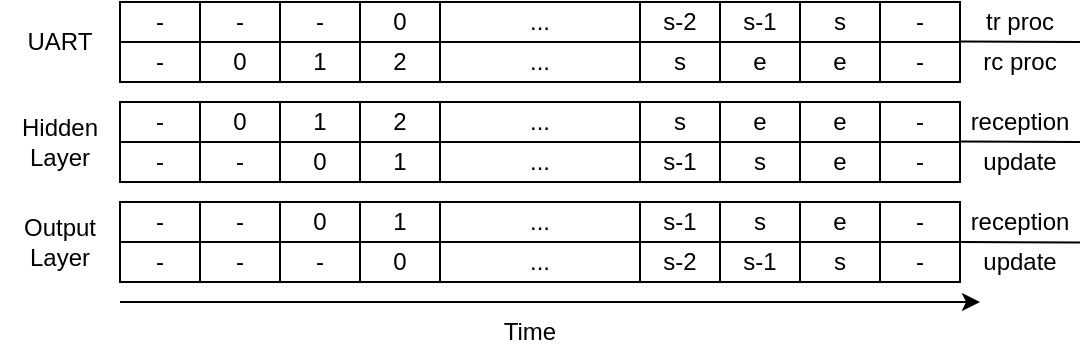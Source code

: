 <mxfile version="26.1.0">
  <diagram name="Page-1" id="TrI_DipWp6-i9dqlnvzM">
    <mxGraphModel dx="569" dy="363" grid="1" gridSize="5" guides="1" tooltips="1" connect="1" arrows="1" fold="1" page="1" pageScale="1" pageWidth="850" pageHeight="1100" math="0" shadow="0">
      <root>
        <mxCell id="0" />
        <mxCell id="1" parent="0" />
        <mxCell id="Nw7YSNeytYOUb8ANfP4x-36" value="-" style="rounded=0;whiteSpace=wrap;html=1;" parent="1" vertex="1">
          <mxGeometry x="165" y="135" width="40" height="20" as="geometry" />
        </mxCell>
        <mxCell id="JWQKBWrTBh_Prk2RsIt6-1" value="-" style="rounded=0;whiteSpace=wrap;html=1;" vertex="1" parent="1">
          <mxGeometry x="165" y="155" width="40" height="20" as="geometry" />
        </mxCell>
        <mxCell id="JWQKBWrTBh_Prk2RsIt6-2" value="UART" style="text;html=1;align=center;verticalAlign=middle;whiteSpace=wrap;rounded=0;" vertex="1" parent="1">
          <mxGeometry x="105" y="140" width="60" height="30" as="geometry" />
        </mxCell>
        <mxCell id="JWQKBWrTBh_Prk2RsIt6-5" value="-" style="rounded=0;whiteSpace=wrap;html=1;" vertex="1" parent="1">
          <mxGeometry x="165" y="185" width="40" height="20" as="geometry" />
        </mxCell>
        <mxCell id="JWQKBWrTBh_Prk2RsIt6-6" value="-" style="rounded=0;whiteSpace=wrap;html=1;" vertex="1" parent="1">
          <mxGeometry x="165" y="205" width="40" height="20" as="geometry" />
        </mxCell>
        <mxCell id="JWQKBWrTBh_Prk2RsIt6-7" value="Hidden Layer" style="text;html=1;align=center;verticalAlign=middle;whiteSpace=wrap;rounded=0;" vertex="1" parent="1">
          <mxGeometry x="105" y="190" width="60" height="30" as="geometry" />
        </mxCell>
        <mxCell id="JWQKBWrTBh_Prk2RsIt6-9" value="-" style="rounded=0;whiteSpace=wrap;html=1;" vertex="1" parent="1">
          <mxGeometry x="165" y="235" width="40" height="20" as="geometry" />
        </mxCell>
        <mxCell id="JWQKBWrTBh_Prk2RsIt6-10" value="-" style="rounded=0;whiteSpace=wrap;html=1;" vertex="1" parent="1">
          <mxGeometry x="165" y="255" width="40" height="20" as="geometry" />
        </mxCell>
        <mxCell id="JWQKBWrTBh_Prk2RsIt6-11" value="&lt;div&gt;Output&lt;/div&gt;&lt;div&gt;Layer&lt;/div&gt;" style="text;html=1;align=center;verticalAlign=middle;whiteSpace=wrap;rounded=0;" vertex="1" parent="1">
          <mxGeometry x="105" y="240" width="60" height="30" as="geometry" />
        </mxCell>
        <mxCell id="JWQKBWrTBh_Prk2RsIt6-12" value="-" style="rounded=0;whiteSpace=wrap;html=1;" vertex="1" parent="1">
          <mxGeometry x="205" y="135" width="40" height="20" as="geometry" />
        </mxCell>
        <mxCell id="JWQKBWrTBh_Prk2RsIt6-13" value="0" style="rounded=0;whiteSpace=wrap;html=1;" vertex="1" parent="1">
          <mxGeometry x="205" y="155" width="40" height="20" as="geometry" />
        </mxCell>
        <mxCell id="JWQKBWrTBh_Prk2RsIt6-14" value="0" style="rounded=0;whiteSpace=wrap;html=1;" vertex="1" parent="1">
          <mxGeometry x="205" y="185" width="40" height="20" as="geometry" />
        </mxCell>
        <mxCell id="JWQKBWrTBh_Prk2RsIt6-15" value="-" style="rounded=0;whiteSpace=wrap;html=1;" vertex="1" parent="1">
          <mxGeometry x="205" y="205" width="40" height="20" as="geometry" />
        </mxCell>
        <mxCell id="JWQKBWrTBh_Prk2RsIt6-16" value="-" style="rounded=0;whiteSpace=wrap;html=1;" vertex="1" parent="1">
          <mxGeometry x="205" y="235" width="40" height="20" as="geometry" />
        </mxCell>
        <mxCell id="JWQKBWrTBh_Prk2RsIt6-17" value="-" style="rounded=0;whiteSpace=wrap;html=1;" vertex="1" parent="1">
          <mxGeometry x="205" y="255" width="40" height="20" as="geometry" />
        </mxCell>
        <mxCell id="JWQKBWrTBh_Prk2RsIt6-18" value="-" style="rounded=0;whiteSpace=wrap;html=1;" vertex="1" parent="1">
          <mxGeometry x="245" y="135" width="40" height="20" as="geometry" />
        </mxCell>
        <mxCell id="JWQKBWrTBh_Prk2RsIt6-19" value="1" style="rounded=0;whiteSpace=wrap;html=1;" vertex="1" parent="1">
          <mxGeometry x="245" y="155" width="40" height="20" as="geometry" />
        </mxCell>
        <mxCell id="JWQKBWrTBh_Prk2RsIt6-20" value="1" style="rounded=0;whiteSpace=wrap;html=1;" vertex="1" parent="1">
          <mxGeometry x="245" y="185" width="40" height="20" as="geometry" />
        </mxCell>
        <mxCell id="JWQKBWrTBh_Prk2RsIt6-21" value="0" style="rounded=0;whiteSpace=wrap;html=1;" vertex="1" parent="1">
          <mxGeometry x="245" y="205" width="40" height="20" as="geometry" />
        </mxCell>
        <mxCell id="JWQKBWrTBh_Prk2RsIt6-22" value="0" style="rounded=0;whiteSpace=wrap;html=1;" vertex="1" parent="1">
          <mxGeometry x="245" y="235" width="40" height="20" as="geometry" />
        </mxCell>
        <mxCell id="JWQKBWrTBh_Prk2RsIt6-23" value="-" style="rounded=0;whiteSpace=wrap;html=1;" vertex="1" parent="1">
          <mxGeometry x="245" y="255" width="40" height="20" as="geometry" />
        </mxCell>
        <mxCell id="JWQKBWrTBh_Prk2RsIt6-24" value="0" style="rounded=0;whiteSpace=wrap;html=1;" vertex="1" parent="1">
          <mxGeometry x="285" y="135" width="40" height="20" as="geometry" />
        </mxCell>
        <mxCell id="JWQKBWrTBh_Prk2RsIt6-25" value="2" style="rounded=0;whiteSpace=wrap;html=1;" vertex="1" parent="1">
          <mxGeometry x="285" y="155" width="40" height="20" as="geometry" />
        </mxCell>
        <mxCell id="JWQKBWrTBh_Prk2RsIt6-26" value="2" style="rounded=0;whiteSpace=wrap;html=1;" vertex="1" parent="1">
          <mxGeometry x="285" y="185" width="40" height="20" as="geometry" />
        </mxCell>
        <mxCell id="JWQKBWrTBh_Prk2RsIt6-27" value="1" style="rounded=0;whiteSpace=wrap;html=1;" vertex="1" parent="1">
          <mxGeometry x="285" y="205" width="40" height="20" as="geometry" />
        </mxCell>
        <mxCell id="JWQKBWrTBh_Prk2RsIt6-28" value="1" style="rounded=0;whiteSpace=wrap;html=1;" vertex="1" parent="1">
          <mxGeometry x="285" y="235" width="40" height="20" as="geometry" />
        </mxCell>
        <mxCell id="JWQKBWrTBh_Prk2RsIt6-29" value="0" style="rounded=0;whiteSpace=wrap;html=1;" vertex="1" parent="1">
          <mxGeometry x="285" y="255" width="40" height="20" as="geometry" />
        </mxCell>
        <mxCell id="JWQKBWrTBh_Prk2RsIt6-30" value="..." style="rounded=0;whiteSpace=wrap;html=1;" vertex="1" parent="1">
          <mxGeometry x="325" y="135" width="100" height="20" as="geometry" />
        </mxCell>
        <mxCell id="JWQKBWrTBh_Prk2RsIt6-31" value="..." style="rounded=0;whiteSpace=wrap;html=1;" vertex="1" parent="1">
          <mxGeometry x="325" y="155" width="100" height="20" as="geometry" />
        </mxCell>
        <mxCell id="JWQKBWrTBh_Prk2RsIt6-32" value="..." style="rounded=0;whiteSpace=wrap;html=1;" vertex="1" parent="1">
          <mxGeometry x="325" y="185" width="100" height="20" as="geometry" />
        </mxCell>
        <mxCell id="JWQKBWrTBh_Prk2RsIt6-33" value="..." style="rounded=0;whiteSpace=wrap;html=1;" vertex="1" parent="1">
          <mxGeometry x="325" y="205" width="100" height="20" as="geometry" />
        </mxCell>
        <mxCell id="JWQKBWrTBh_Prk2RsIt6-34" value="..." style="rounded=0;whiteSpace=wrap;html=1;" vertex="1" parent="1">
          <mxGeometry x="325" y="235" width="100" height="20" as="geometry" />
        </mxCell>
        <mxCell id="JWQKBWrTBh_Prk2RsIt6-35" value="..." style="rounded=0;whiteSpace=wrap;html=1;" vertex="1" parent="1">
          <mxGeometry x="325" y="255" width="100" height="20" as="geometry" />
        </mxCell>
        <mxCell id="JWQKBWrTBh_Prk2RsIt6-37" value="s-2" style="rounded=0;whiteSpace=wrap;html=1;" vertex="1" parent="1">
          <mxGeometry x="425" y="135" width="40" height="20" as="geometry" />
        </mxCell>
        <mxCell id="JWQKBWrTBh_Prk2RsIt6-38" value="s" style="rounded=0;whiteSpace=wrap;html=1;" vertex="1" parent="1">
          <mxGeometry x="425" y="155" width="40" height="20" as="geometry" />
        </mxCell>
        <mxCell id="JWQKBWrTBh_Prk2RsIt6-39" value="s" style="rounded=0;whiteSpace=wrap;html=1;" vertex="1" parent="1">
          <mxGeometry x="425" y="185" width="40" height="20" as="geometry" />
        </mxCell>
        <mxCell id="JWQKBWrTBh_Prk2RsIt6-40" value="s-1" style="rounded=0;whiteSpace=wrap;html=1;" vertex="1" parent="1">
          <mxGeometry x="425" y="205" width="40" height="20" as="geometry" />
        </mxCell>
        <mxCell id="JWQKBWrTBh_Prk2RsIt6-41" value="s-1" style="rounded=0;whiteSpace=wrap;html=1;" vertex="1" parent="1">
          <mxGeometry x="425" y="235" width="40" height="20" as="geometry" />
        </mxCell>
        <mxCell id="JWQKBWrTBh_Prk2RsIt6-42" value="&lt;div&gt;s-2&lt;/div&gt;" style="rounded=0;whiteSpace=wrap;html=1;" vertex="1" parent="1">
          <mxGeometry x="425" y="255" width="40" height="20" as="geometry" />
        </mxCell>
        <mxCell id="JWQKBWrTBh_Prk2RsIt6-43" value="s-1" style="rounded=0;whiteSpace=wrap;html=1;" vertex="1" parent="1">
          <mxGeometry x="465" y="135" width="40" height="20" as="geometry" />
        </mxCell>
        <mxCell id="JWQKBWrTBh_Prk2RsIt6-44" value="e" style="rounded=0;whiteSpace=wrap;html=1;" vertex="1" parent="1">
          <mxGeometry x="465" y="155" width="40" height="20" as="geometry" />
        </mxCell>
        <mxCell id="JWQKBWrTBh_Prk2RsIt6-45" value="e" style="rounded=0;whiteSpace=wrap;html=1;" vertex="1" parent="1">
          <mxGeometry x="465" y="185" width="40" height="20" as="geometry" />
        </mxCell>
        <mxCell id="JWQKBWrTBh_Prk2RsIt6-46" value="s" style="rounded=0;whiteSpace=wrap;html=1;" vertex="1" parent="1">
          <mxGeometry x="465" y="205" width="40" height="20" as="geometry" />
        </mxCell>
        <mxCell id="JWQKBWrTBh_Prk2RsIt6-47" value="s" style="rounded=0;whiteSpace=wrap;html=1;" vertex="1" parent="1">
          <mxGeometry x="465" y="235" width="40" height="20" as="geometry" />
        </mxCell>
        <mxCell id="JWQKBWrTBh_Prk2RsIt6-48" value="s-1" style="rounded=0;whiteSpace=wrap;html=1;" vertex="1" parent="1">
          <mxGeometry x="465" y="255" width="40" height="20" as="geometry" />
        </mxCell>
        <mxCell id="JWQKBWrTBh_Prk2RsIt6-49" value="s" style="rounded=0;whiteSpace=wrap;html=1;" vertex="1" parent="1">
          <mxGeometry x="505" y="135" width="40" height="20" as="geometry" />
        </mxCell>
        <mxCell id="JWQKBWrTBh_Prk2RsIt6-50" value="e" style="rounded=0;whiteSpace=wrap;html=1;" vertex="1" parent="1">
          <mxGeometry x="505" y="155" width="40" height="20" as="geometry" />
        </mxCell>
        <mxCell id="JWQKBWrTBh_Prk2RsIt6-51" value="e" style="rounded=0;whiteSpace=wrap;html=1;" vertex="1" parent="1">
          <mxGeometry x="505" y="185" width="40" height="20" as="geometry" />
        </mxCell>
        <mxCell id="JWQKBWrTBh_Prk2RsIt6-52" value="e" style="rounded=0;whiteSpace=wrap;html=1;" vertex="1" parent="1">
          <mxGeometry x="505" y="205" width="40" height="20" as="geometry" />
        </mxCell>
        <mxCell id="JWQKBWrTBh_Prk2RsIt6-53" value="e" style="rounded=0;whiteSpace=wrap;html=1;" vertex="1" parent="1">
          <mxGeometry x="505" y="235" width="40" height="20" as="geometry" />
        </mxCell>
        <mxCell id="JWQKBWrTBh_Prk2RsIt6-54" value="s" style="rounded=0;whiteSpace=wrap;html=1;" vertex="1" parent="1">
          <mxGeometry x="505" y="255" width="40" height="20" as="geometry" />
        </mxCell>
        <mxCell id="JWQKBWrTBh_Prk2RsIt6-55" value="-" style="rounded=0;whiteSpace=wrap;html=1;" vertex="1" parent="1">
          <mxGeometry x="545" y="135" width="40" height="20" as="geometry" />
        </mxCell>
        <mxCell id="JWQKBWrTBh_Prk2RsIt6-56" value="-" style="rounded=0;whiteSpace=wrap;html=1;" vertex="1" parent="1">
          <mxGeometry x="545" y="155" width="40" height="20" as="geometry" />
        </mxCell>
        <mxCell id="JWQKBWrTBh_Prk2RsIt6-57" value="-" style="rounded=0;whiteSpace=wrap;html=1;" vertex="1" parent="1">
          <mxGeometry x="545" y="185" width="40" height="20" as="geometry" />
        </mxCell>
        <mxCell id="JWQKBWrTBh_Prk2RsIt6-58" value="-" style="rounded=0;whiteSpace=wrap;html=1;" vertex="1" parent="1">
          <mxGeometry x="545" y="205" width="40" height="20" as="geometry" />
        </mxCell>
        <mxCell id="JWQKBWrTBh_Prk2RsIt6-59" value="-" style="rounded=0;whiteSpace=wrap;html=1;" vertex="1" parent="1">
          <mxGeometry x="545" y="235" width="40" height="20" as="geometry" />
        </mxCell>
        <mxCell id="JWQKBWrTBh_Prk2RsIt6-60" value="-" style="rounded=0;whiteSpace=wrap;html=1;" vertex="1" parent="1">
          <mxGeometry x="545" y="255" width="40" height="20" as="geometry" />
        </mxCell>
        <mxCell id="JWQKBWrTBh_Prk2RsIt6-61" value="tr proc" style="text;html=1;align=center;verticalAlign=middle;whiteSpace=wrap;rounded=0;" vertex="1" parent="1">
          <mxGeometry x="585" y="135" width="60" height="20" as="geometry" />
        </mxCell>
        <mxCell id="JWQKBWrTBh_Prk2RsIt6-62" value="rc proc" style="text;html=1;align=center;verticalAlign=middle;whiteSpace=wrap;rounded=0;strokeColor=none;" vertex="1" parent="1">
          <mxGeometry x="585" y="155" width="60" height="20" as="geometry" />
        </mxCell>
        <mxCell id="JWQKBWrTBh_Prk2RsIt6-63" value="reception" style="text;html=1;align=center;verticalAlign=middle;whiteSpace=wrap;rounded=0;strokeColor=none;" vertex="1" parent="1">
          <mxGeometry x="585" y="185" width="60" height="20" as="geometry" />
        </mxCell>
        <mxCell id="JWQKBWrTBh_Prk2RsIt6-64" value="update" style="text;html=1;align=center;verticalAlign=middle;whiteSpace=wrap;rounded=0;strokeColor=none;" vertex="1" parent="1">
          <mxGeometry x="585" y="205" width="60" height="20" as="geometry" />
        </mxCell>
        <mxCell id="JWQKBWrTBh_Prk2RsIt6-65" value="reception" style="text;html=1;align=center;verticalAlign=middle;whiteSpace=wrap;rounded=0;strokeColor=none;" vertex="1" parent="1">
          <mxGeometry x="585" y="235" width="60" height="20" as="geometry" />
        </mxCell>
        <mxCell id="JWQKBWrTBh_Prk2RsIt6-66" value="update" style="text;html=1;align=center;verticalAlign=middle;whiteSpace=wrap;rounded=0;strokeColor=none;" vertex="1" parent="1">
          <mxGeometry x="585" y="255" width="60" height="20" as="geometry" />
        </mxCell>
        <mxCell id="JWQKBWrTBh_Prk2RsIt6-68" value="" style="endArrow=none;html=1;rounded=0;entryX=1;entryY=0;entryDx=0;entryDy=0;" edge="1" parent="1" target="JWQKBWrTBh_Prk2RsIt6-64">
          <mxGeometry width="50" height="50" relative="1" as="geometry">
            <mxPoint x="585" y="204.76" as="sourcePoint" />
            <mxPoint x="635" y="204.76" as="targetPoint" />
          </mxGeometry>
        </mxCell>
        <mxCell id="JWQKBWrTBh_Prk2RsIt6-69" value="" style="endArrow=none;html=1;rounded=0;entryX=1;entryY=0;entryDx=0;entryDy=0;" edge="1" parent="1">
          <mxGeometry width="50" height="50" relative="1" as="geometry">
            <mxPoint x="585" y="255" as="sourcePoint" />
            <mxPoint x="645" y="255.24" as="targetPoint" />
          </mxGeometry>
        </mxCell>
        <mxCell id="JWQKBWrTBh_Prk2RsIt6-70" value="" style="endArrow=none;html=1;rounded=0;entryX=1;entryY=0;entryDx=0;entryDy=0;" edge="1" parent="1">
          <mxGeometry width="50" height="50" relative="1" as="geometry">
            <mxPoint x="585" y="154.76" as="sourcePoint" />
            <mxPoint x="645" y="155" as="targetPoint" />
          </mxGeometry>
        </mxCell>
        <mxCell id="JWQKBWrTBh_Prk2RsIt6-71" value="" style="endArrow=classic;html=1;rounded=0;" edge="1" parent="1">
          <mxGeometry width="50" height="50" relative="1" as="geometry">
            <mxPoint x="165" y="285" as="sourcePoint" />
            <mxPoint x="595" y="285" as="targetPoint" />
          </mxGeometry>
        </mxCell>
        <mxCell id="JWQKBWrTBh_Prk2RsIt6-72" value="Time" style="text;html=1;align=center;verticalAlign=middle;whiteSpace=wrap;rounded=0;" vertex="1" parent="1">
          <mxGeometry x="340" y="285" width="60" height="30" as="geometry" />
        </mxCell>
      </root>
    </mxGraphModel>
  </diagram>
</mxfile>
